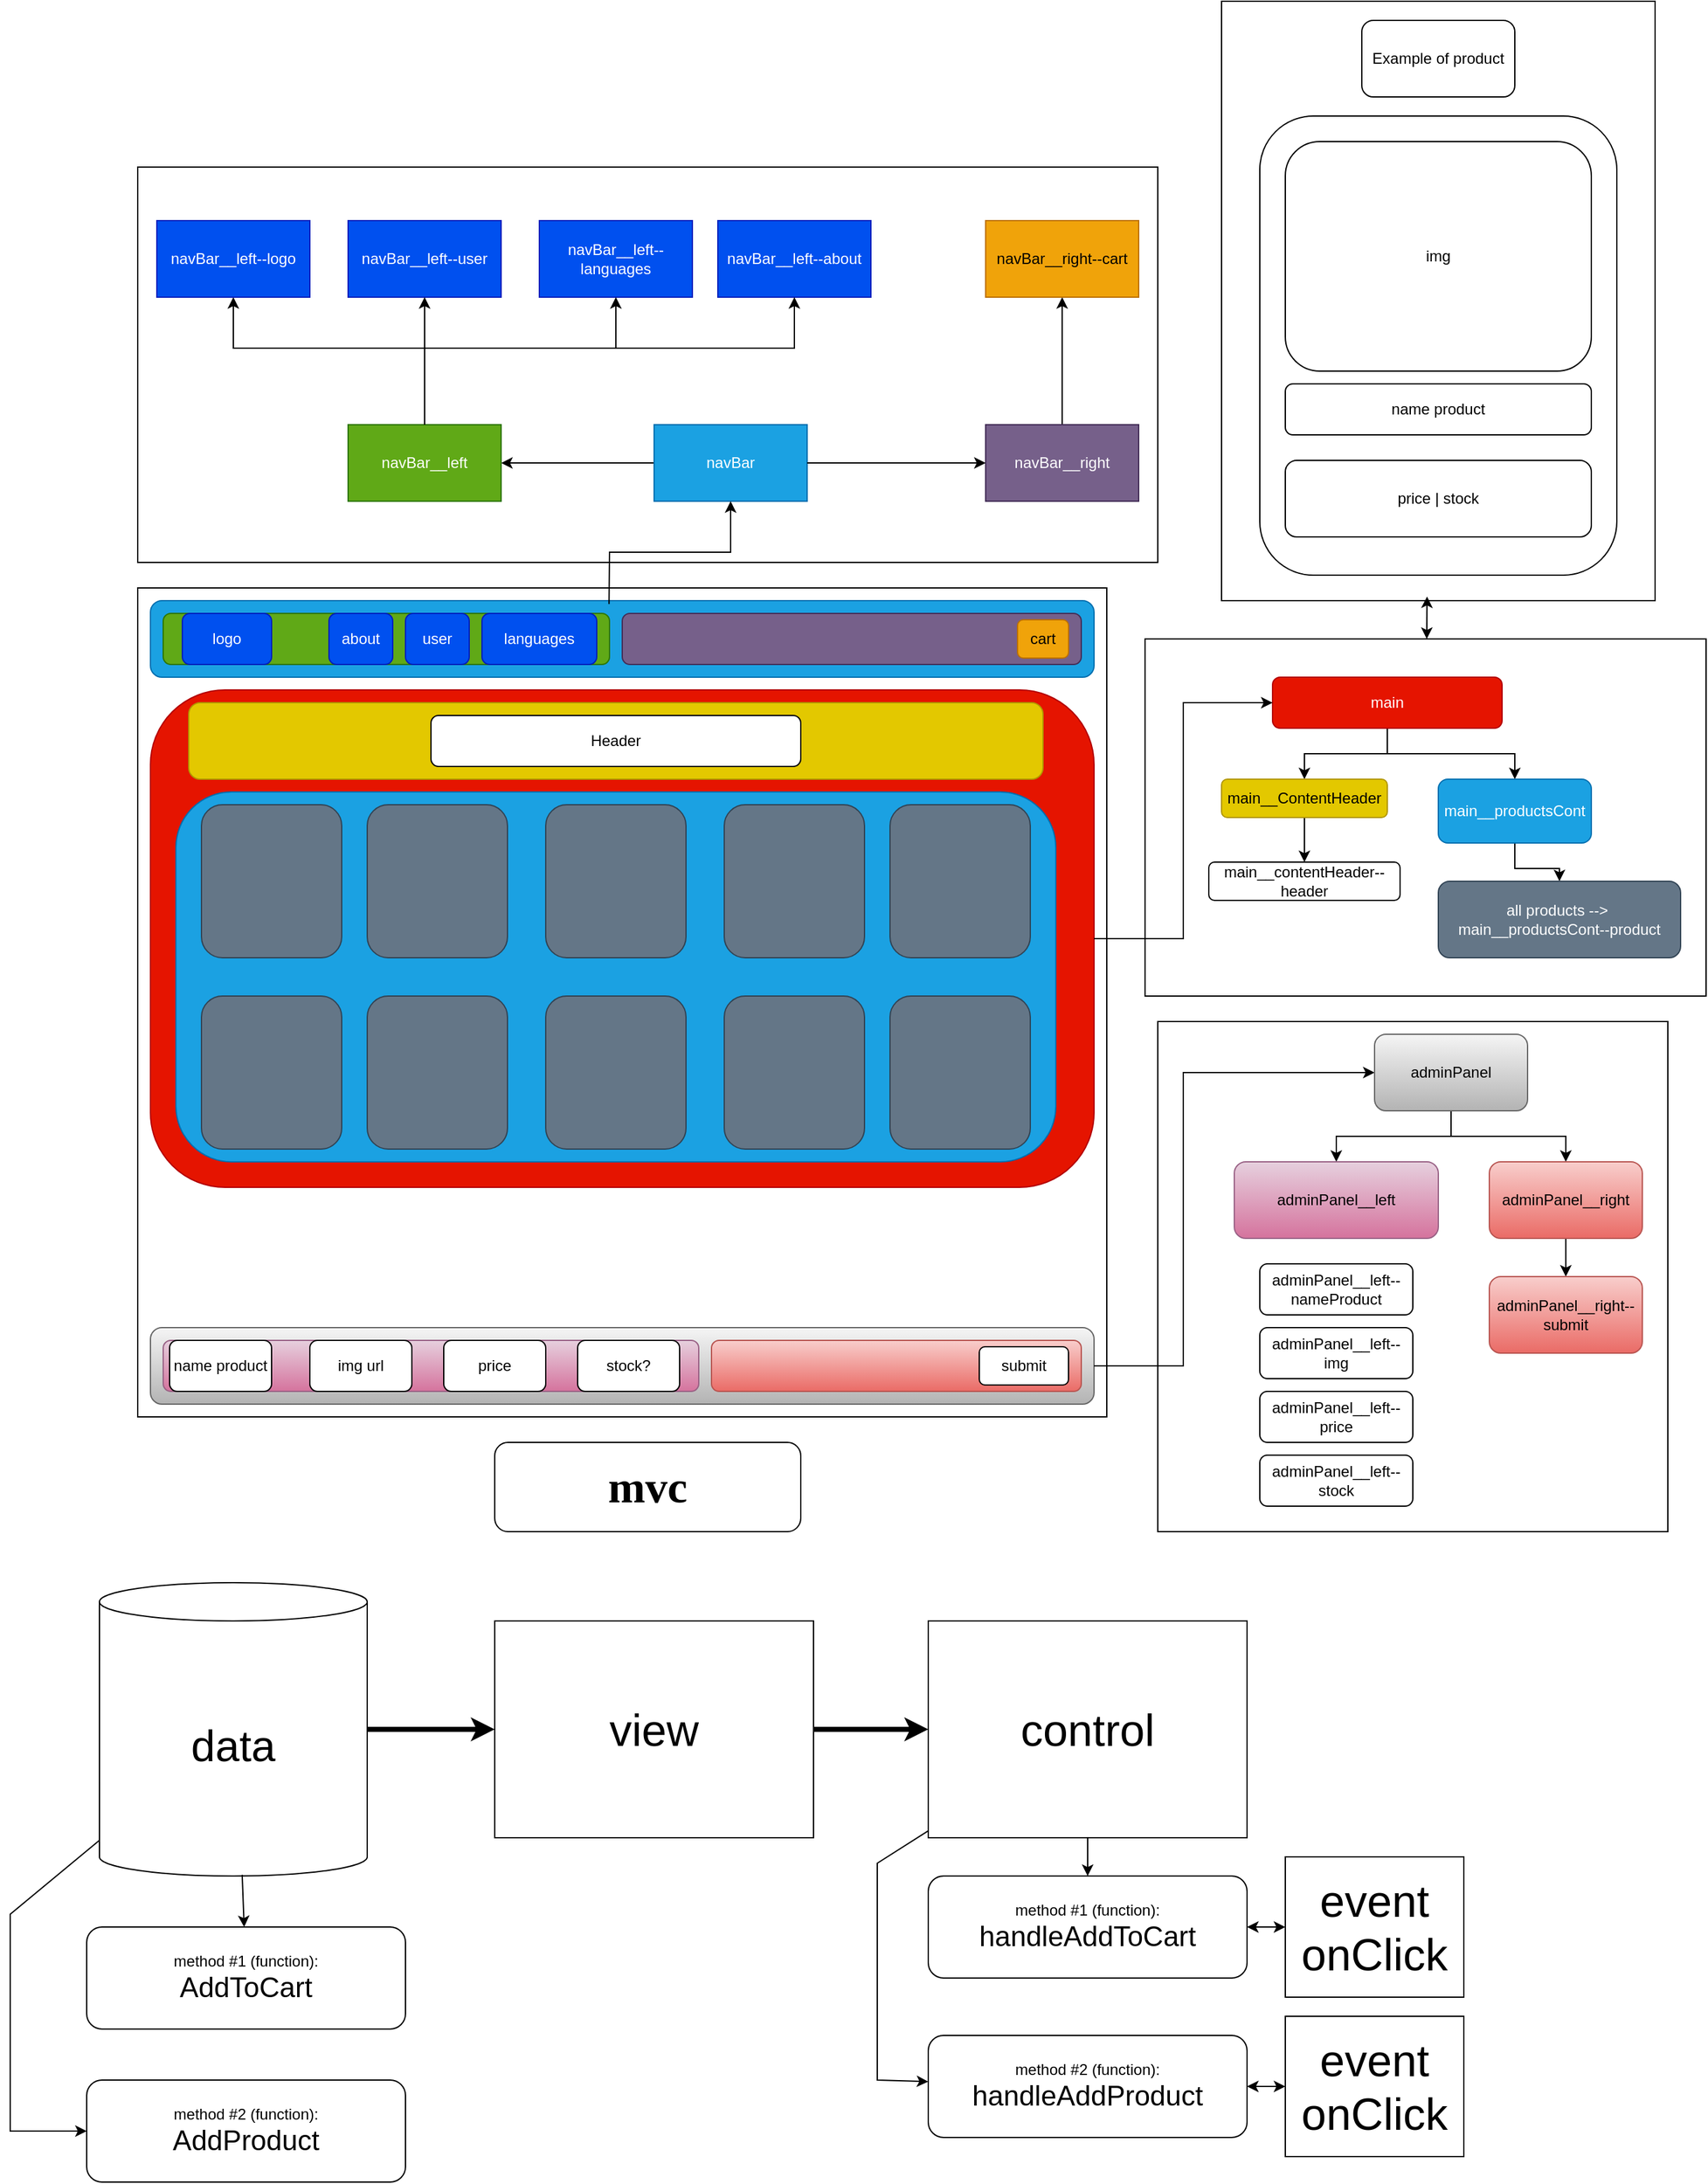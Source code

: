 <mxfile version="25.0.2">
  <diagram name="Page-1" id="kmPBpuBKjvY7cBnw3fKz">
    <mxGraphModel dx="2350" dy="2124" grid="1" gridSize="10" guides="1" tooltips="1" connect="1" arrows="1" fold="1" page="1" pageScale="1" pageWidth="850" pageHeight="1100" math="0" shadow="0">
      <root>
        <mxCell id="0" />
        <mxCell id="1" parent="0" />
        <mxCell id="bUMnmOPMMgmr5lYhNaWg-1" value="" style="rounded=0;whiteSpace=wrap;html=1;" parent="1" vertex="1">
          <mxGeometry x="40" y="50" width="760" height="650" as="geometry" />
        </mxCell>
        <mxCell id="bUMnmOPMMgmr5lYhNaWg-5" value="" style="rounded=1;whiteSpace=wrap;html=1;fillColor=#1ba1e2;strokeColor=#006EAF;fontColor=#ffffff;" parent="1" vertex="1">
          <mxGeometry x="50" y="60" width="740" height="60" as="geometry" />
        </mxCell>
        <mxCell id="bUMnmOPMMgmr5lYhNaWg-11" value="" style="rounded=1;whiteSpace=wrap;html=1;fillColor=#e51400;fontColor=#ffffff;strokeColor=#B20000;" parent="1" vertex="1">
          <mxGeometry x="50" y="130" width="740" height="390" as="geometry" />
        </mxCell>
        <mxCell id="bUMnmOPMMgmr5lYhNaWg-12" value="" style="rounded=1;whiteSpace=wrap;html=1;fillColor=#e3c800;fontColor=#000000;strokeColor=#B09500;" parent="1" vertex="1">
          <mxGeometry x="80" y="140" width="670" height="60" as="geometry" />
        </mxCell>
        <mxCell id="bUMnmOPMMgmr5lYhNaWg-48" value="" style="rounded=1;whiteSpace=wrap;html=1;fillColor=#60a917;strokeColor=#2D7600;fontColor=#ffffff;" parent="1" vertex="1">
          <mxGeometry x="60" y="70" width="350" height="40" as="geometry" />
        </mxCell>
        <mxCell id="bUMnmOPMMgmr5lYhNaWg-10" value="languages" style="rounded=1;whiteSpace=wrap;html=1;fillColor=#0050ef;fontColor=#ffffff;strokeColor=#001DBC;" parent="1" vertex="1">
          <mxGeometry x="310" y="70" width="90" height="40" as="geometry" />
        </mxCell>
        <mxCell id="bUMnmOPMMgmr5lYhNaWg-9" value="user" style="rounded=1;whiteSpace=wrap;html=1;fillColor=#0050ef;fontColor=#ffffff;strokeColor=#001DBC;" parent="1" vertex="1">
          <mxGeometry x="250" y="70" width="50" height="40" as="geometry" />
        </mxCell>
        <mxCell id="bUMnmOPMMgmr5lYhNaWg-8" value="about" style="rounded=1;whiteSpace=wrap;html=1;fillColor=#0050ef;fontColor=#ffffff;strokeColor=#001DBC;" parent="1" vertex="1">
          <mxGeometry x="190" y="70" width="50" height="40" as="geometry" />
        </mxCell>
        <mxCell id="bUMnmOPMMgmr5lYhNaWg-6" value="logo" style="rounded=1;whiteSpace=wrap;html=1;fillColor=#0050ef;fontColor=#ffffff;strokeColor=#001DBC;" parent="1" vertex="1">
          <mxGeometry x="75" y="70" width="70" height="40" as="geometry" />
        </mxCell>
        <mxCell id="bUMnmOPMMgmr5lYhNaWg-50" value="" style="rounded=1;whiteSpace=wrap;html=1;fillColor=#76608a;fontColor=#ffffff;strokeColor=#432D57;" parent="1" vertex="1">
          <mxGeometry x="420" y="70" width="360" height="40" as="geometry" />
        </mxCell>
        <mxCell id="bUMnmOPMMgmr5lYhNaWg-7" value="cart" style="rounded=1;whiteSpace=wrap;html=1;fillColor=#f0a30a;fontColor=#000000;strokeColor=#BD7000;" parent="1" vertex="1">
          <mxGeometry x="730" y="75" width="40" height="30" as="geometry" />
        </mxCell>
        <mxCell id="bUMnmOPMMgmr5lYhNaWg-59" value="Header" style="rounded=1;whiteSpace=wrap;html=1;" parent="1" vertex="1">
          <mxGeometry x="270" y="150" width="290" height="40" as="geometry" />
        </mxCell>
        <mxCell id="bUMnmOPMMgmr5lYhNaWg-64" value="" style="rounded=1;whiteSpace=wrap;html=1;fillColor=#1ba1e2;fontColor=#ffffff;strokeColor=#006EAF;" parent="1" vertex="1">
          <mxGeometry x="70" y="210" width="690" height="290" as="geometry" />
        </mxCell>
        <mxCell id="bUMnmOPMMgmr5lYhNaWg-21" value="" style="rounded=1;whiteSpace=wrap;html=1;fillColor=#647687;fontColor=#ffffff;strokeColor=#314354;" parent="1" vertex="1">
          <mxGeometry x="630" y="220" width="110" height="120" as="geometry" />
        </mxCell>
        <mxCell id="bUMnmOPMMgmr5lYhNaWg-20" value="" style="rounded=1;whiteSpace=wrap;html=1;fillColor=#647687;fontColor=#ffffff;strokeColor=#314354;" parent="1" vertex="1">
          <mxGeometry x="500" y="220" width="110" height="120" as="geometry" />
        </mxCell>
        <mxCell id="bUMnmOPMMgmr5lYhNaWg-13" value="" style="rounded=1;whiteSpace=wrap;html=1;fillColor=#647687;fontColor=#ffffff;strokeColor=#314354;" parent="1" vertex="1">
          <mxGeometry x="90" y="220" width="110" height="120" as="geometry" />
        </mxCell>
        <mxCell id="bUMnmOPMMgmr5lYhNaWg-18" value="" style="rounded=1;whiteSpace=wrap;html=1;fillColor=#647687;fontColor=#ffffff;strokeColor=#314354;" parent="1" vertex="1">
          <mxGeometry x="220" y="220" width="110" height="120" as="geometry" />
        </mxCell>
        <mxCell id="bUMnmOPMMgmr5lYhNaWg-19" value="" style="rounded=1;whiteSpace=wrap;html=1;fillColor=#647687;fontColor=#ffffff;strokeColor=#314354;" parent="1" vertex="1">
          <mxGeometry x="360" y="220" width="110" height="120" as="geometry" />
        </mxCell>
        <mxCell id="bUMnmOPMMgmr5lYhNaWg-23" value="" style="rounded=1;whiteSpace=wrap;html=1;fillColor=#647687;fontColor=#ffffff;strokeColor=#314354;" parent="1" vertex="1">
          <mxGeometry x="90" y="370" width="110" height="120" as="geometry" />
        </mxCell>
        <mxCell id="bUMnmOPMMgmr5lYhNaWg-24" value="" style="rounded=1;whiteSpace=wrap;html=1;fillColor=#647687;fontColor=#ffffff;strokeColor=#314354;" parent="1" vertex="1">
          <mxGeometry x="220" y="370" width="110" height="120" as="geometry" />
        </mxCell>
        <mxCell id="bUMnmOPMMgmr5lYhNaWg-25" value="" style="rounded=1;whiteSpace=wrap;html=1;fillColor=#647687;fontColor=#ffffff;strokeColor=#314354;" parent="1" vertex="1">
          <mxGeometry x="360" y="370" width="110" height="120" as="geometry" />
        </mxCell>
        <mxCell id="bUMnmOPMMgmr5lYhNaWg-26" value="" style="rounded=1;whiteSpace=wrap;html=1;fillColor=#647687;fontColor=#ffffff;strokeColor=#314354;" parent="1" vertex="1">
          <mxGeometry x="500" y="370" width="110" height="120" as="geometry" />
        </mxCell>
        <mxCell id="bUMnmOPMMgmr5lYhNaWg-27" value="" style="rounded=1;whiteSpace=wrap;html=1;fillColor=#647687;fontColor=#ffffff;strokeColor=#314354;" parent="1" vertex="1">
          <mxGeometry x="630" y="370" width="110" height="120" as="geometry" />
        </mxCell>
        <mxCell id="bUMnmOPMMgmr5lYhNaWg-67" value="" style="rounded=1;whiteSpace=wrap;html=1;fillColor=#f5f5f5;gradientColor=#b3b3b3;strokeColor=#666666;" parent="1" vertex="1">
          <mxGeometry x="50" y="630" width="740" height="60" as="geometry" />
        </mxCell>
        <mxCell id="bUMnmOPMMgmr5lYhNaWg-77" value="" style="rounded=1;whiteSpace=wrap;html=1;fillColor=#e6d0de;gradientColor=#d5739d;strokeColor=#996185;" parent="1" vertex="1">
          <mxGeometry x="60" y="640" width="420" height="40" as="geometry" />
        </mxCell>
        <mxCell id="bUMnmOPMMgmr5lYhNaWg-70" value="img url" style="rounded=1;whiteSpace=wrap;html=1;" parent="1" vertex="1">
          <mxGeometry x="175" y="640" width="80" height="40" as="geometry" />
        </mxCell>
        <mxCell id="bUMnmOPMMgmr5lYhNaWg-71" value="name product" style="rounded=1;whiteSpace=wrap;html=1;" parent="1" vertex="1">
          <mxGeometry x="65" y="640" width="80" height="40" as="geometry" />
        </mxCell>
        <mxCell id="bUMnmOPMMgmr5lYhNaWg-72" value="price" style="rounded=1;whiteSpace=wrap;html=1;" parent="1" vertex="1">
          <mxGeometry x="280" y="640" width="80" height="40" as="geometry" />
        </mxCell>
        <mxCell id="bUMnmOPMMgmr5lYhNaWg-73" value="stock?" style="rounded=1;whiteSpace=wrap;html=1;" parent="1" vertex="1">
          <mxGeometry x="385" y="640" width="80" height="40" as="geometry" />
        </mxCell>
        <mxCell id="bUMnmOPMMgmr5lYhNaWg-78" value="" style="rounded=1;whiteSpace=wrap;html=1;fillColor=#f8cecc;gradientColor=#ea6b66;strokeColor=#b85450;" parent="1" vertex="1">
          <mxGeometry x="490" y="640" width="290" height="40" as="geometry" />
        </mxCell>
        <mxCell id="bUMnmOPMMgmr5lYhNaWg-74" value="submit" style="rounded=1;whiteSpace=wrap;html=1;" parent="1" vertex="1">
          <mxGeometry x="700" y="645" width="70" height="30" as="geometry" />
        </mxCell>
        <mxCell id="bUMnmOPMMgmr5lYhNaWg-87" value="&lt;h1&gt;&lt;font face=&quot;Verdana&quot; style=&quot;font-size: 35px;&quot;&gt;mvc&lt;/font&gt;&lt;/h1&gt;" style="rounded=1;whiteSpace=wrap;html=1;" parent="1" vertex="1">
          <mxGeometry x="320" y="720" width="240" height="70" as="geometry" />
        </mxCell>
        <mxCell id="bUMnmOPMMgmr5lYhNaWg-88" value="" style="edgeStyle=orthogonalEdgeStyle;rounded=0;orthogonalLoop=1;jettySize=auto;html=1;strokeWidth=4;" parent="1" source="bUMnmOPMMgmr5lYhNaWg-89" target="bUMnmOPMMgmr5lYhNaWg-91" edge="1">
          <mxGeometry relative="1" as="geometry" />
        </mxCell>
        <mxCell id="bUMnmOPMMgmr5lYhNaWg-89" value="&lt;font style=&quot;font-size: 34px;&quot;&gt;data&lt;/font&gt;" style="shape=cylinder3;whiteSpace=wrap;html=1;boundedLbl=1;backgroundOutline=1;size=15;" parent="1" vertex="1">
          <mxGeometry x="10" y="830" width="210" height="230" as="geometry" />
        </mxCell>
        <mxCell id="bUMnmOPMMgmr5lYhNaWg-90" value="" style="edgeStyle=orthogonalEdgeStyle;rounded=0;orthogonalLoop=1;jettySize=auto;html=1;strokeWidth=4;" parent="1" source="bUMnmOPMMgmr5lYhNaWg-91" target="bUMnmOPMMgmr5lYhNaWg-92" edge="1">
          <mxGeometry relative="1" as="geometry" />
        </mxCell>
        <mxCell id="bUMnmOPMMgmr5lYhNaWg-91" value="&lt;font style=&quot;font-size: 35px;&quot;&gt;view&lt;/font&gt;" style="whiteSpace=wrap;html=1;" parent="1" vertex="1">
          <mxGeometry x="320" y="860" width="250" height="170" as="geometry" />
        </mxCell>
        <mxCell id="bUMnmOPMMgmr5lYhNaWg-92" value="&lt;font style=&quot;font-size: 35px;&quot;&gt;control&lt;/font&gt;" style="whiteSpace=wrap;html=1;" parent="1" vertex="1">
          <mxGeometry x="660" y="860" width="250" height="170" as="geometry" />
        </mxCell>
        <mxCell id="bUMnmOPMMgmr5lYhNaWg-94" value="&lt;font style=&quot;font-size: 35px;&quot;&gt;event&lt;/font&gt;&lt;div&gt;&lt;font style=&quot;font-size: 35px;&quot;&gt;onClick&lt;/font&gt;&lt;/div&gt;" style="whiteSpace=wrap;html=1;" parent="1" vertex="1">
          <mxGeometry x="940" y="1045" width="140" height="110" as="geometry" />
        </mxCell>
        <mxCell id="bUMnmOPMMgmr5lYhNaWg-99" value="method #1 (function):&lt;div&gt;&lt;span style=&quot;font-size: 22px;&quot;&gt;handleAddToCart&lt;/span&gt;&lt;/div&gt;" style="rounded=1;whiteSpace=wrap;html=1;" parent="1" vertex="1">
          <mxGeometry x="660" y="1060" width="250" height="80" as="geometry" />
        </mxCell>
        <mxCell id="bUMnmOPMMgmr5lYhNaWg-101" value="method #2 (function):&lt;div&gt;&lt;span style=&quot;font-size: 22px;&quot;&gt;handleAddProduct&lt;/span&gt;&lt;/div&gt;" style="rounded=1;whiteSpace=wrap;html=1;" parent="1" vertex="1">
          <mxGeometry x="660" y="1185" width="250" height="80" as="geometry" />
        </mxCell>
        <mxCell id="bUMnmOPMMgmr5lYhNaWg-102" value="&lt;font style=&quot;font-size: 35px;&quot;&gt;event&lt;/font&gt;&lt;div&gt;&lt;font style=&quot;font-size: 35px;&quot;&gt;onClick&lt;/font&gt;&lt;/div&gt;" style="whiteSpace=wrap;html=1;" parent="1" vertex="1">
          <mxGeometry x="940" y="1170" width="140" height="110" as="geometry" />
        </mxCell>
        <mxCell id="bUMnmOPMMgmr5lYhNaWg-105" value="" style="endArrow=classic;html=1;rounded=0;" parent="1" source="bUMnmOPMMgmr5lYhNaWg-92" target="bUMnmOPMMgmr5lYhNaWg-99" edge="1">
          <mxGeometry width="50" height="50" relative="1" as="geometry">
            <mxPoint x="785" y="1030" as="sourcePoint" />
            <mxPoint x="820" y="960" as="targetPoint" />
            <Array as="points">
              <mxPoint x="785" y="1050" />
            </Array>
          </mxGeometry>
        </mxCell>
        <mxCell id="bUMnmOPMMgmr5lYhNaWg-106" value="" style="endArrow=classic;html=1;rounded=0;" parent="1" source="bUMnmOPMMgmr5lYhNaWg-92" target="bUMnmOPMMgmr5lYhNaWg-101" edge="1">
          <mxGeometry width="50" height="50" relative="1" as="geometry">
            <mxPoint x="760" y="1050" as="sourcePoint" />
            <mxPoint x="600" y="960" as="targetPoint" />
            <Array as="points">
              <mxPoint x="620" y="1050" />
              <mxPoint x="620" y="1220" />
            </Array>
          </mxGeometry>
        </mxCell>
        <mxCell id="bUMnmOPMMgmr5lYhNaWg-107" value="method #1 (function):&lt;div&gt;&lt;span style=&quot;font-size: 22px;&quot;&gt;AddToCart&lt;/span&gt;&lt;/div&gt;" style="rounded=1;whiteSpace=wrap;html=1;" parent="1" vertex="1">
          <mxGeometry y="1100" width="250" height="80" as="geometry" />
        </mxCell>
        <mxCell id="bUMnmOPMMgmr5lYhNaWg-110" value="" style="endArrow=classic;html=1;rounded=0;" parent="1" source="bUMnmOPMMgmr5lYhNaWg-89" target="bUMnmOPMMgmr5lYhNaWg-112" edge="1">
          <mxGeometry width="50" height="50" relative="1" as="geometry">
            <mxPoint x="550" y="1010" as="sourcePoint" />
            <mxPoint x="-60" y="1290" as="targetPoint" />
            <Array as="points">
              <mxPoint x="-60" y="1090" />
              <mxPoint x="-60" y="1260" />
            </Array>
          </mxGeometry>
        </mxCell>
        <mxCell id="bUMnmOPMMgmr5lYhNaWg-112" value="method #2 (function):&lt;div&gt;&lt;span style=&quot;font-size: 22px;&quot;&gt;AddProduct&lt;/span&gt;&lt;/div&gt;" style="rounded=1;whiteSpace=wrap;html=1;" parent="1" vertex="1">
          <mxGeometry y="1220" width="250" height="80" as="geometry" />
        </mxCell>
        <mxCell id="bUMnmOPMMgmr5lYhNaWg-115" value="" style="endArrow=classic;html=1;rounded=0;exitX=0.533;exitY=0.996;exitDx=0;exitDy=0;exitPerimeter=0;" parent="1" source="bUMnmOPMMgmr5lYhNaWg-89" target="bUMnmOPMMgmr5lYhNaWg-107" edge="1">
          <mxGeometry width="50" height="50" relative="1" as="geometry">
            <mxPoint x="110" y="1110" as="sourcePoint" />
            <mxPoint x="160" y="1060" as="targetPoint" />
          </mxGeometry>
        </mxCell>
        <mxCell id="bUMnmOPMMgmr5lYhNaWg-116" value="" style="endArrow=classic;startArrow=classic;html=1;rounded=0;" parent="1" source="bUMnmOPMMgmr5lYhNaWg-99" target="bUMnmOPMMgmr5lYhNaWg-94" edge="1">
          <mxGeometry width="50" height="50" relative="1" as="geometry">
            <mxPoint x="910" y="1130" as="sourcePoint" />
            <mxPoint x="960" y="1080" as="targetPoint" />
          </mxGeometry>
        </mxCell>
        <mxCell id="bUMnmOPMMgmr5lYhNaWg-117" value="" style="endArrow=classic;startArrow=classic;html=1;rounded=0;" parent="1" source="bUMnmOPMMgmr5lYhNaWg-101" target="bUMnmOPMMgmr5lYhNaWg-102" edge="1">
          <mxGeometry width="50" height="50" relative="1" as="geometry">
            <mxPoint x="900" y="1360" as="sourcePoint" />
            <mxPoint x="950" y="1310" as="targetPoint" />
          </mxGeometry>
        </mxCell>
        <mxCell id="2FMyoqeIMdSR1zZM-ZV--6" value="" style="rounded=0;whiteSpace=wrap;html=1;" vertex="1" parent="1">
          <mxGeometry x="840" y="390" width="400" height="400" as="geometry" />
        </mxCell>
        <mxCell id="bUMnmOPMMgmr5lYhNaWg-69" value="" style="edgeStyle=orthogonalEdgeStyle;rounded=0;orthogonalLoop=1;jettySize=auto;html=1;" parent="1" source="bUMnmOPMMgmr5lYhNaWg-67" target="bUMnmOPMMgmr5lYhNaWg-68" edge="1">
          <mxGeometry relative="1" as="geometry">
            <Array as="points">
              <mxPoint x="860" y="660" />
              <mxPoint x="860" y="430" />
            </Array>
          </mxGeometry>
        </mxCell>
        <mxCell id="bUMnmOPMMgmr5lYhNaWg-76" value="" style="edgeStyle=orthogonalEdgeStyle;rounded=0;orthogonalLoop=1;jettySize=auto;html=1;" parent="1" source="bUMnmOPMMgmr5lYhNaWg-68" target="bUMnmOPMMgmr5lYhNaWg-75" edge="1">
          <mxGeometry relative="1" as="geometry" />
        </mxCell>
        <mxCell id="bUMnmOPMMgmr5lYhNaWg-80" value="" style="edgeStyle=orthogonalEdgeStyle;rounded=0;orthogonalLoop=1;jettySize=auto;html=1;" parent="1" source="bUMnmOPMMgmr5lYhNaWg-68" target="bUMnmOPMMgmr5lYhNaWg-79" edge="1">
          <mxGeometry relative="1" as="geometry" />
        </mxCell>
        <mxCell id="bUMnmOPMMgmr5lYhNaWg-82" value="" style="edgeStyle=orthogonalEdgeStyle;rounded=0;orthogonalLoop=1;jettySize=auto;html=1;" parent="1" source="bUMnmOPMMgmr5lYhNaWg-79" target="bUMnmOPMMgmr5lYhNaWg-81" edge="1">
          <mxGeometry relative="1" as="geometry" />
        </mxCell>
        <mxCell id="bUMnmOPMMgmr5lYhNaWg-68" value="adminPanel" style="whiteSpace=wrap;html=1;fillColor=#f5f5f5;strokeColor=#666666;rounded=1;gradientColor=#b3b3b3;" parent="1" vertex="1">
          <mxGeometry x="1010" y="400" width="120" height="60" as="geometry" />
        </mxCell>
        <mxCell id="bUMnmOPMMgmr5lYhNaWg-75" value="adminPanel__left" style="whiteSpace=wrap;html=1;fillColor=#e6d0de;strokeColor=#996185;rounded=1;gradientColor=#d5739d;" parent="1" vertex="1">
          <mxGeometry x="900" y="500" width="160" height="60" as="geometry" />
        </mxCell>
        <mxCell id="bUMnmOPMMgmr5lYhNaWg-79" value="adminPanel__right" style="whiteSpace=wrap;html=1;fillColor=#f8cecc;strokeColor=#b85450;rounded=1;gradientColor=#ea6b66;" parent="1" vertex="1">
          <mxGeometry x="1100" y="500" width="120" height="60" as="geometry" />
        </mxCell>
        <mxCell id="bUMnmOPMMgmr5lYhNaWg-81" value="adminPanel__right--submit" style="whiteSpace=wrap;html=1;fillColor=#f8cecc;strokeColor=#b85450;rounded=1;gradientColor=#ea6b66;" parent="1" vertex="1">
          <mxGeometry x="1100" y="590" width="120" height="60" as="geometry" />
        </mxCell>
        <mxCell id="bUMnmOPMMgmr5lYhNaWg-83" value="adminPanel__left--nameProduct" style="rounded=1;whiteSpace=wrap;html=1;" parent="1" vertex="1">
          <mxGeometry x="920" y="580" width="120" height="40" as="geometry" />
        </mxCell>
        <mxCell id="bUMnmOPMMgmr5lYhNaWg-84" value="adminPanel__left--img" style="rounded=1;whiteSpace=wrap;html=1;" parent="1" vertex="1">
          <mxGeometry x="920" y="630" width="120" height="40" as="geometry" />
        </mxCell>
        <mxCell id="bUMnmOPMMgmr5lYhNaWg-85" value="adminPanel__left--stock" style="rounded=1;whiteSpace=wrap;html=1;" parent="1" vertex="1">
          <mxGeometry x="920" y="730" width="120" height="40" as="geometry" />
        </mxCell>
        <mxCell id="bUMnmOPMMgmr5lYhNaWg-86" value="adminPanel__left--price" style="rounded=1;whiteSpace=wrap;html=1;" parent="1" vertex="1">
          <mxGeometry x="920" y="680" width="120" height="40" as="geometry" />
        </mxCell>
        <mxCell id="2FMyoqeIMdSR1zZM-ZV--8" value="" style="rounded=0;whiteSpace=wrap;html=1;" vertex="1" parent="1">
          <mxGeometry x="830" y="90" width="440" height="280" as="geometry" />
        </mxCell>
        <mxCell id="bUMnmOPMMgmr5lYhNaWg-58" value="" style="edgeStyle=orthogonalEdgeStyle;rounded=0;orthogonalLoop=1;jettySize=auto;html=1;" parent="1" source="bUMnmOPMMgmr5lYhNaWg-55" target="bUMnmOPMMgmr5lYhNaWg-57" edge="1">
          <mxGeometry relative="1" as="geometry" />
        </mxCell>
        <mxCell id="bUMnmOPMMgmr5lYhNaWg-63" value="" style="edgeStyle=orthogonalEdgeStyle;rounded=0;orthogonalLoop=1;jettySize=auto;html=1;" parent="1" source="bUMnmOPMMgmr5lYhNaWg-55" target="bUMnmOPMMgmr5lYhNaWg-62" edge="1">
          <mxGeometry relative="1" as="geometry" />
        </mxCell>
        <mxCell id="bUMnmOPMMgmr5lYhNaWg-55" value="main" style="rounded=1;whiteSpace=wrap;html=1;fillColor=#e51400;fontColor=#ffffff;strokeColor=#B20000;" parent="1" vertex="1">
          <mxGeometry x="930" y="120" width="180" height="40" as="geometry" />
        </mxCell>
        <mxCell id="bUMnmOPMMgmr5lYhNaWg-61" value="" style="edgeStyle=orthogonalEdgeStyle;rounded=0;orthogonalLoop=1;jettySize=auto;html=1;" parent="1" source="bUMnmOPMMgmr5lYhNaWg-57" target="bUMnmOPMMgmr5lYhNaWg-60" edge="1">
          <mxGeometry relative="1" as="geometry" />
        </mxCell>
        <mxCell id="bUMnmOPMMgmr5lYhNaWg-57" value="main__ContentHeader" style="whiteSpace=wrap;html=1;fillColor=#e3c800;strokeColor=#B09500;fontColor=#000000;rounded=1;" parent="1" vertex="1">
          <mxGeometry x="890" y="200" width="130" height="30" as="geometry" />
        </mxCell>
        <mxCell id="bUMnmOPMMgmr5lYhNaWg-60" value="main__contentHeader--header" style="whiteSpace=wrap;html=1;rounded=1;" parent="1" vertex="1">
          <mxGeometry x="880" y="265" width="150" height="30" as="geometry" />
        </mxCell>
        <mxCell id="bUMnmOPMMgmr5lYhNaWg-66" value="" style="edgeStyle=orthogonalEdgeStyle;rounded=0;orthogonalLoop=1;jettySize=auto;html=1;" parent="1" source="bUMnmOPMMgmr5lYhNaWg-62" target="bUMnmOPMMgmr5lYhNaWg-65" edge="1">
          <mxGeometry relative="1" as="geometry" />
        </mxCell>
        <mxCell id="bUMnmOPMMgmr5lYhNaWg-62" value="main__productsCont" style="whiteSpace=wrap;html=1;fillColor=#1ba1e2;strokeColor=#006EAF;fontColor=#ffffff;rounded=1;" parent="1" vertex="1">
          <mxGeometry x="1060" y="200" width="120" height="50" as="geometry" />
        </mxCell>
        <mxCell id="bUMnmOPMMgmr5lYhNaWg-65" value="all products --&amp;gt;&amp;nbsp;&lt;div&gt;main__productsCont--product&lt;/div&gt;" style="whiteSpace=wrap;html=1;fillColor=#647687;strokeColor=#314354;fontColor=#ffffff;rounded=1;" parent="1" vertex="1">
          <mxGeometry x="1060" y="280" width="190" height="60" as="geometry" />
        </mxCell>
        <mxCell id="bUMnmOPMMgmr5lYhNaWg-56" value="" style="edgeStyle=orthogonalEdgeStyle;rounded=0;orthogonalLoop=1;jettySize=auto;html=1;" parent="1" source="bUMnmOPMMgmr5lYhNaWg-11" target="bUMnmOPMMgmr5lYhNaWg-55" edge="1">
          <mxGeometry relative="1" as="geometry" />
        </mxCell>
        <mxCell id="2FMyoqeIMdSR1zZM-ZV--9" value="" style="rounded=0;whiteSpace=wrap;html=1;" vertex="1" parent="1">
          <mxGeometry x="40" y="-280" width="800" height="310" as="geometry" />
        </mxCell>
        <mxCell id="bUMnmOPMMgmr5lYhNaWg-32" value="" style="edgeStyle=orthogonalEdgeStyle;rounded=0;orthogonalLoop=1;jettySize=auto;html=1;" parent="1" source="bUMnmOPMMgmr5lYhNaWg-29" target="bUMnmOPMMgmr5lYhNaWg-31" edge="1">
          <mxGeometry relative="1" as="geometry" />
        </mxCell>
        <mxCell id="bUMnmOPMMgmr5lYhNaWg-29" value="navBar" style="rounded=0;whiteSpace=wrap;html=1;fillColor=#1ba1e2;strokeColor=#006EAF;fontColor=#ffffff;" parent="1" vertex="1">
          <mxGeometry x="445" y="-77.98" width="120" height="60" as="geometry" />
        </mxCell>
        <mxCell id="bUMnmOPMMgmr5lYhNaWg-31" value="navBar__left" style="whiteSpace=wrap;html=1;rounded=0;fillColor=#60a917;fontColor=#ffffff;strokeColor=#2D7600;" parent="1" vertex="1">
          <mxGeometry x="205" y="-77.98" width="120" height="60" as="geometry" />
        </mxCell>
        <mxCell id="bUMnmOPMMgmr5lYhNaWg-34" value="navBar__left--about" style="whiteSpace=wrap;html=1;rounded=0;fillColor=#0050ef;fontColor=#ffffff;strokeColor=#001DBC;" parent="1" vertex="1">
          <mxGeometry x="495" y="-237.98" width="120" height="60" as="geometry" />
        </mxCell>
        <mxCell id="bUMnmOPMMgmr5lYhNaWg-41" value="navBar__left--user" style="whiteSpace=wrap;html=1;rounded=0;fillColor=#0050ef;fontColor=#ffffff;strokeColor=#001DBC;" parent="1" vertex="1">
          <mxGeometry x="205" y="-237.98" width="120" height="60" as="geometry" />
        </mxCell>
        <mxCell id="bUMnmOPMMgmr5lYhNaWg-42" value="navBar__left--languages" style="whiteSpace=wrap;html=1;rounded=0;fillColor=#0050ef;fontColor=#ffffff;strokeColor=#001DBC;" parent="1" vertex="1">
          <mxGeometry x="355" y="-237.98" width="120" height="60" as="geometry" />
        </mxCell>
        <mxCell id="bUMnmOPMMgmr5lYhNaWg-54" value="" style="edgeStyle=orthogonalEdgeStyle;rounded=0;orthogonalLoop=1;jettySize=auto;html=1;" parent="1" source="bUMnmOPMMgmr5lYhNaWg-51" target="bUMnmOPMMgmr5lYhNaWg-53" edge="1">
          <mxGeometry relative="1" as="geometry" />
        </mxCell>
        <mxCell id="bUMnmOPMMgmr5lYhNaWg-51" value="navBar__right" style="rounded=0;whiteSpace=wrap;html=1;fillColor=#76608a;fontColor=#ffffff;strokeColor=#432D57;" parent="1" vertex="1">
          <mxGeometry x="705" y="-77.98" width="120" height="60" as="geometry" />
        </mxCell>
        <mxCell id="bUMnmOPMMgmr5lYhNaWg-52" value="" style="endArrow=classic;html=1;rounded=0;entryX=0;entryY=0.5;entryDx=0;entryDy=0;exitX=1;exitY=0.5;exitDx=0;exitDy=0;" parent="1" source="bUMnmOPMMgmr5lYhNaWg-29" target="bUMnmOPMMgmr5lYhNaWg-51" edge="1">
          <mxGeometry width="50" height="50" relative="1" as="geometry">
            <mxPoint x="645" y="42.02" as="sourcePoint" />
            <mxPoint x="695" y="-7.98" as="targetPoint" />
            <Array as="points" />
          </mxGeometry>
        </mxCell>
        <mxCell id="bUMnmOPMMgmr5lYhNaWg-53" value="navBar__right--cart" style="whiteSpace=wrap;html=1;rounded=0;fillColor=#f0a30a;fontColor=#000000;strokeColor=#BD7000;" parent="1" vertex="1">
          <mxGeometry x="705" y="-237.98" width="120" height="60" as="geometry" />
        </mxCell>
        <mxCell id="2FMyoqeIMdSR1zZM-ZV--1" value="" style="endArrow=classic;html=1;rounded=0;exitX=0.486;exitY=0.043;exitDx=0;exitDy=0;exitPerimeter=0;entryX=0.5;entryY=1;entryDx=0;entryDy=0;" edge="1" parent="1" source="bUMnmOPMMgmr5lYhNaWg-5" target="bUMnmOPMMgmr5lYhNaWg-29">
          <mxGeometry width="50" height="50" relative="1" as="geometry">
            <mxPoint x="503.9" y="50.0" as="sourcePoint" />
            <mxPoint x="415" y="-7.98" as="targetPoint" />
            <Array as="points">
              <mxPoint x="410" y="22" />
              <mxPoint x="505" y="22.02" />
            </Array>
          </mxGeometry>
        </mxCell>
        <mxCell id="2FMyoqeIMdSR1zZM-ZV--2" value="" style="endArrow=classic;html=1;rounded=0;entryX=0.5;entryY=1;entryDx=0;entryDy=0;" edge="1" parent="1" source="bUMnmOPMMgmr5lYhNaWg-31" target="bUMnmOPMMgmr5lYhNaWg-34">
          <mxGeometry width="50" height="50" relative="1" as="geometry">
            <mxPoint x="525" y="-167.98" as="sourcePoint" />
            <mxPoint x="575" y="-217.98" as="targetPoint" />
            <Array as="points">
              <mxPoint x="265" y="-137.98" />
              <mxPoint x="555" y="-137.98" />
            </Array>
          </mxGeometry>
        </mxCell>
        <mxCell id="2FMyoqeIMdSR1zZM-ZV--3" value="" style="endArrow=classic;html=1;rounded=0;exitX=0.5;exitY=0;exitDx=0;exitDy=0;" edge="1" parent="1" source="bUMnmOPMMgmr5lYhNaWg-31">
          <mxGeometry width="50" height="50" relative="1" as="geometry">
            <mxPoint x="525" y="-167.98" as="sourcePoint" />
            <mxPoint x="415" y="-177.98" as="targetPoint" />
            <Array as="points">
              <mxPoint x="265" y="-137.98" />
              <mxPoint x="415" y="-137.98" />
            </Array>
          </mxGeometry>
        </mxCell>
        <mxCell id="2FMyoqeIMdSR1zZM-ZV--4" value="" style="endArrow=classic;html=1;rounded=0;entryX=0.5;entryY=1;entryDx=0;entryDy=0;" edge="1" parent="1" target="bUMnmOPMMgmr5lYhNaWg-41">
          <mxGeometry width="50" height="50" relative="1" as="geometry">
            <mxPoint x="265" y="-137.98" as="sourcePoint" />
            <mxPoint x="575" y="-217.98" as="targetPoint" />
          </mxGeometry>
        </mxCell>
        <mxCell id="2FMyoqeIMdSR1zZM-ZV--5" value="" style="endArrow=classic;html=1;rounded=0;entryX=0.5;entryY=1;entryDx=0;entryDy=0;" edge="1" parent="1" target="bUMnmOPMMgmr5lYhNaWg-37">
          <mxGeometry width="50" height="50" relative="1" as="geometry">
            <mxPoint x="265" y="-137.98" as="sourcePoint" />
            <mxPoint x="575" y="-217.98" as="targetPoint" />
            <Array as="points">
              <mxPoint x="115" y="-137.98" />
            </Array>
          </mxGeometry>
        </mxCell>
        <mxCell id="bUMnmOPMMgmr5lYhNaWg-37" value="navBar__left--logo" style="rounded=0;whiteSpace=wrap;html=1;fillColor=#0050ef;fontColor=#ffffff;strokeColor=#001DBC;" parent="1" vertex="1">
          <mxGeometry x="55" y="-237.98" width="120" height="60" as="geometry" />
        </mxCell>
        <mxCell id="2FMyoqeIMdSR1zZM-ZV--13" value="" style="rounded=0;whiteSpace=wrap;html=1;" vertex="1" parent="1">
          <mxGeometry x="890" y="-410" width="340" height="470" as="geometry" />
        </mxCell>
        <mxCell id="bUMnmOPMMgmr5lYhNaWg-118" value="" style="rounded=1;whiteSpace=wrap;html=1;" parent="1" vertex="1">
          <mxGeometry x="920" y="-320" width="280" height="360" as="geometry" />
        </mxCell>
        <mxCell id="bUMnmOPMMgmr5lYhNaWg-119" value="Example of product" style="rounded=1;whiteSpace=wrap;html=1;" parent="1" vertex="1">
          <mxGeometry x="1000" y="-395" width="120" height="60" as="geometry" />
        </mxCell>
        <mxCell id="2FMyoqeIMdSR1zZM-ZV--10" value="img" style="rounded=1;whiteSpace=wrap;html=1;" vertex="1" parent="1">
          <mxGeometry x="940" y="-300" width="240" height="180" as="geometry" />
        </mxCell>
        <mxCell id="2FMyoqeIMdSR1zZM-ZV--11" value="name product" style="rounded=1;whiteSpace=wrap;html=1;" vertex="1" parent="1">
          <mxGeometry x="940" y="-110" width="240" height="40" as="geometry" />
        </mxCell>
        <mxCell id="2FMyoqeIMdSR1zZM-ZV--12" value="price | stock" style="rounded=1;whiteSpace=wrap;html=1;" vertex="1" parent="1">
          <mxGeometry x="940" y="-50" width="240" height="60" as="geometry" />
        </mxCell>
        <mxCell id="2FMyoqeIMdSR1zZM-ZV--14" value="" style="endArrow=classic;startArrow=classic;html=1;rounded=0;entryX=0.474;entryY=0.993;entryDx=0;entryDy=0;entryPerimeter=0;" edge="1" parent="1" source="2FMyoqeIMdSR1zZM-ZV--8" target="2FMyoqeIMdSR1zZM-ZV--13">
          <mxGeometry width="50" height="50" relative="1" as="geometry">
            <mxPoint x="1040" y="110" as="sourcePoint" />
            <mxPoint x="1090" y="60" as="targetPoint" />
          </mxGeometry>
        </mxCell>
      </root>
    </mxGraphModel>
  </diagram>
</mxfile>

